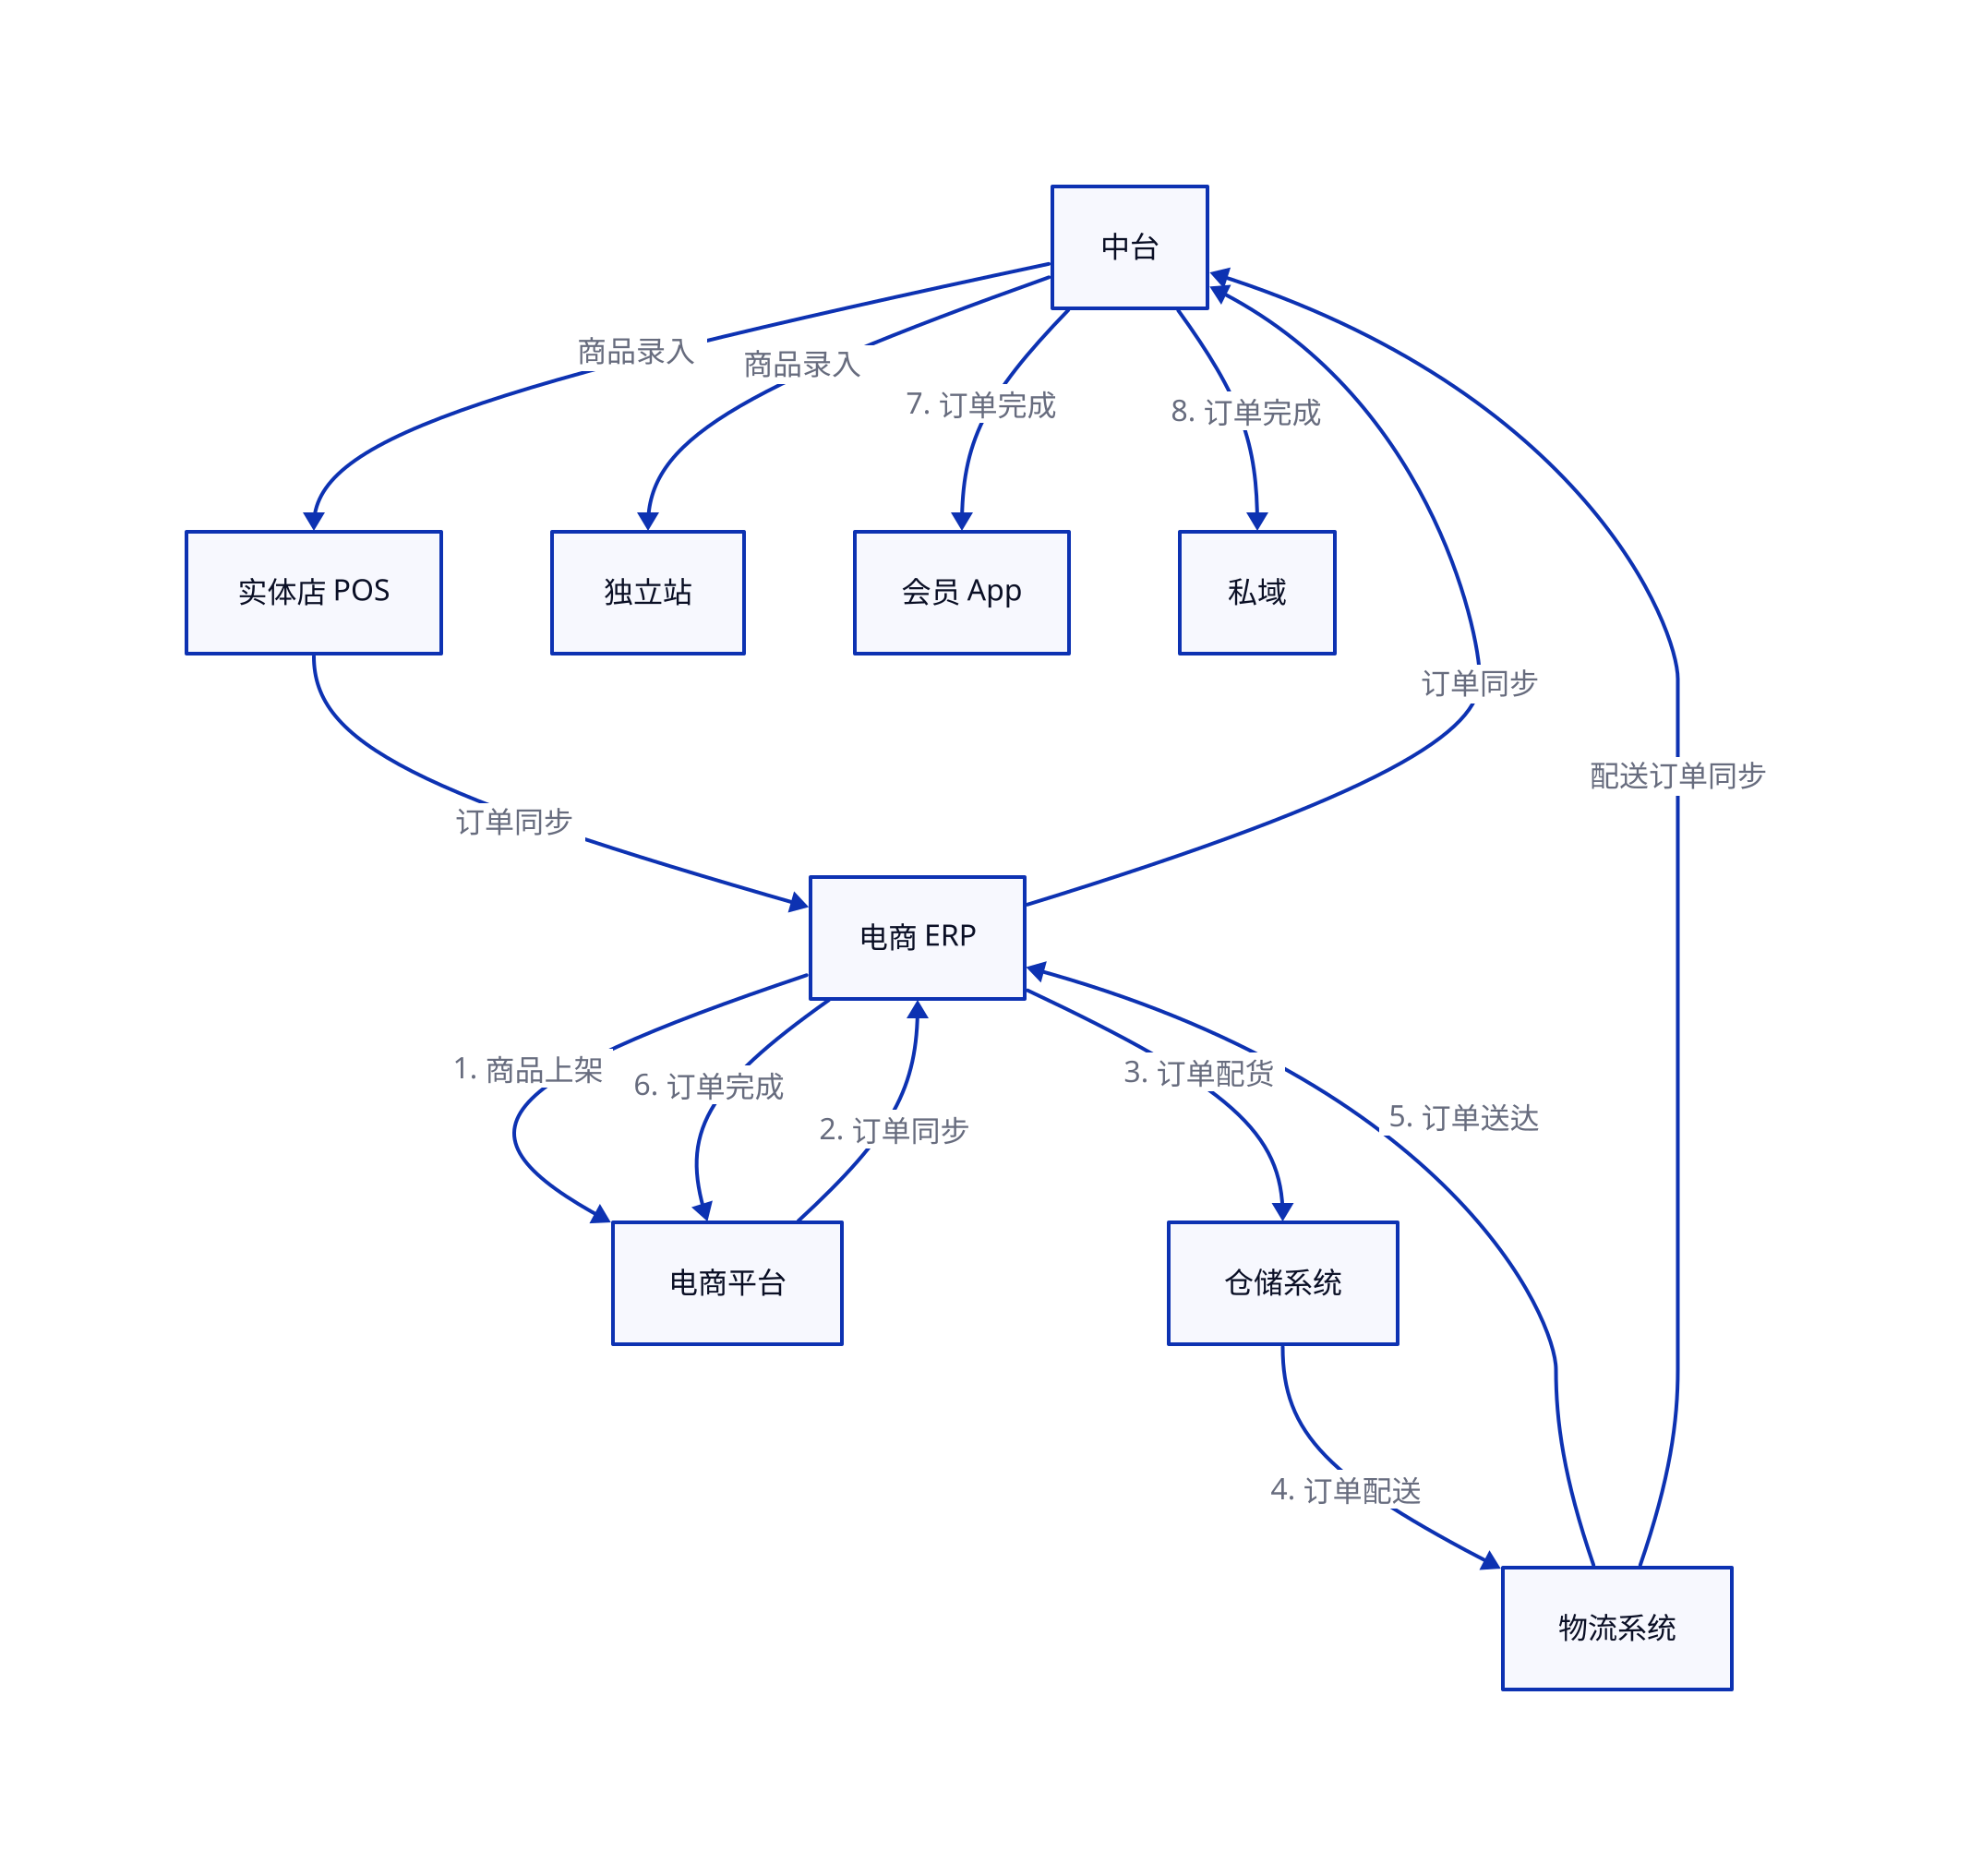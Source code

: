 中台 -> 实体店 POS: 商品录入
中台 -> 独立站: 商品录入
电商 ERP -> 电商平台: 1. 商品上架
电商平台 -> 电商 ERP: 2. 订单同步
电商 ERP -> 仓储系统: 3. 订单配货
仓储系统 -> 物流系统: 4. 订单配送
物流系统 -> 电商 ERP: 5. 订单送达
电商 ERP -> 电商平台: 6. 订单完成
中台 -> 会员 App: 7. 订单完成
中台 -> 私域: 8. 订单完成
实体店 POS -> 电商 ERP: 订单同步
电商 ERP -> 中台: 订单同步
物流系统 -> 中台: 配送订单同步
